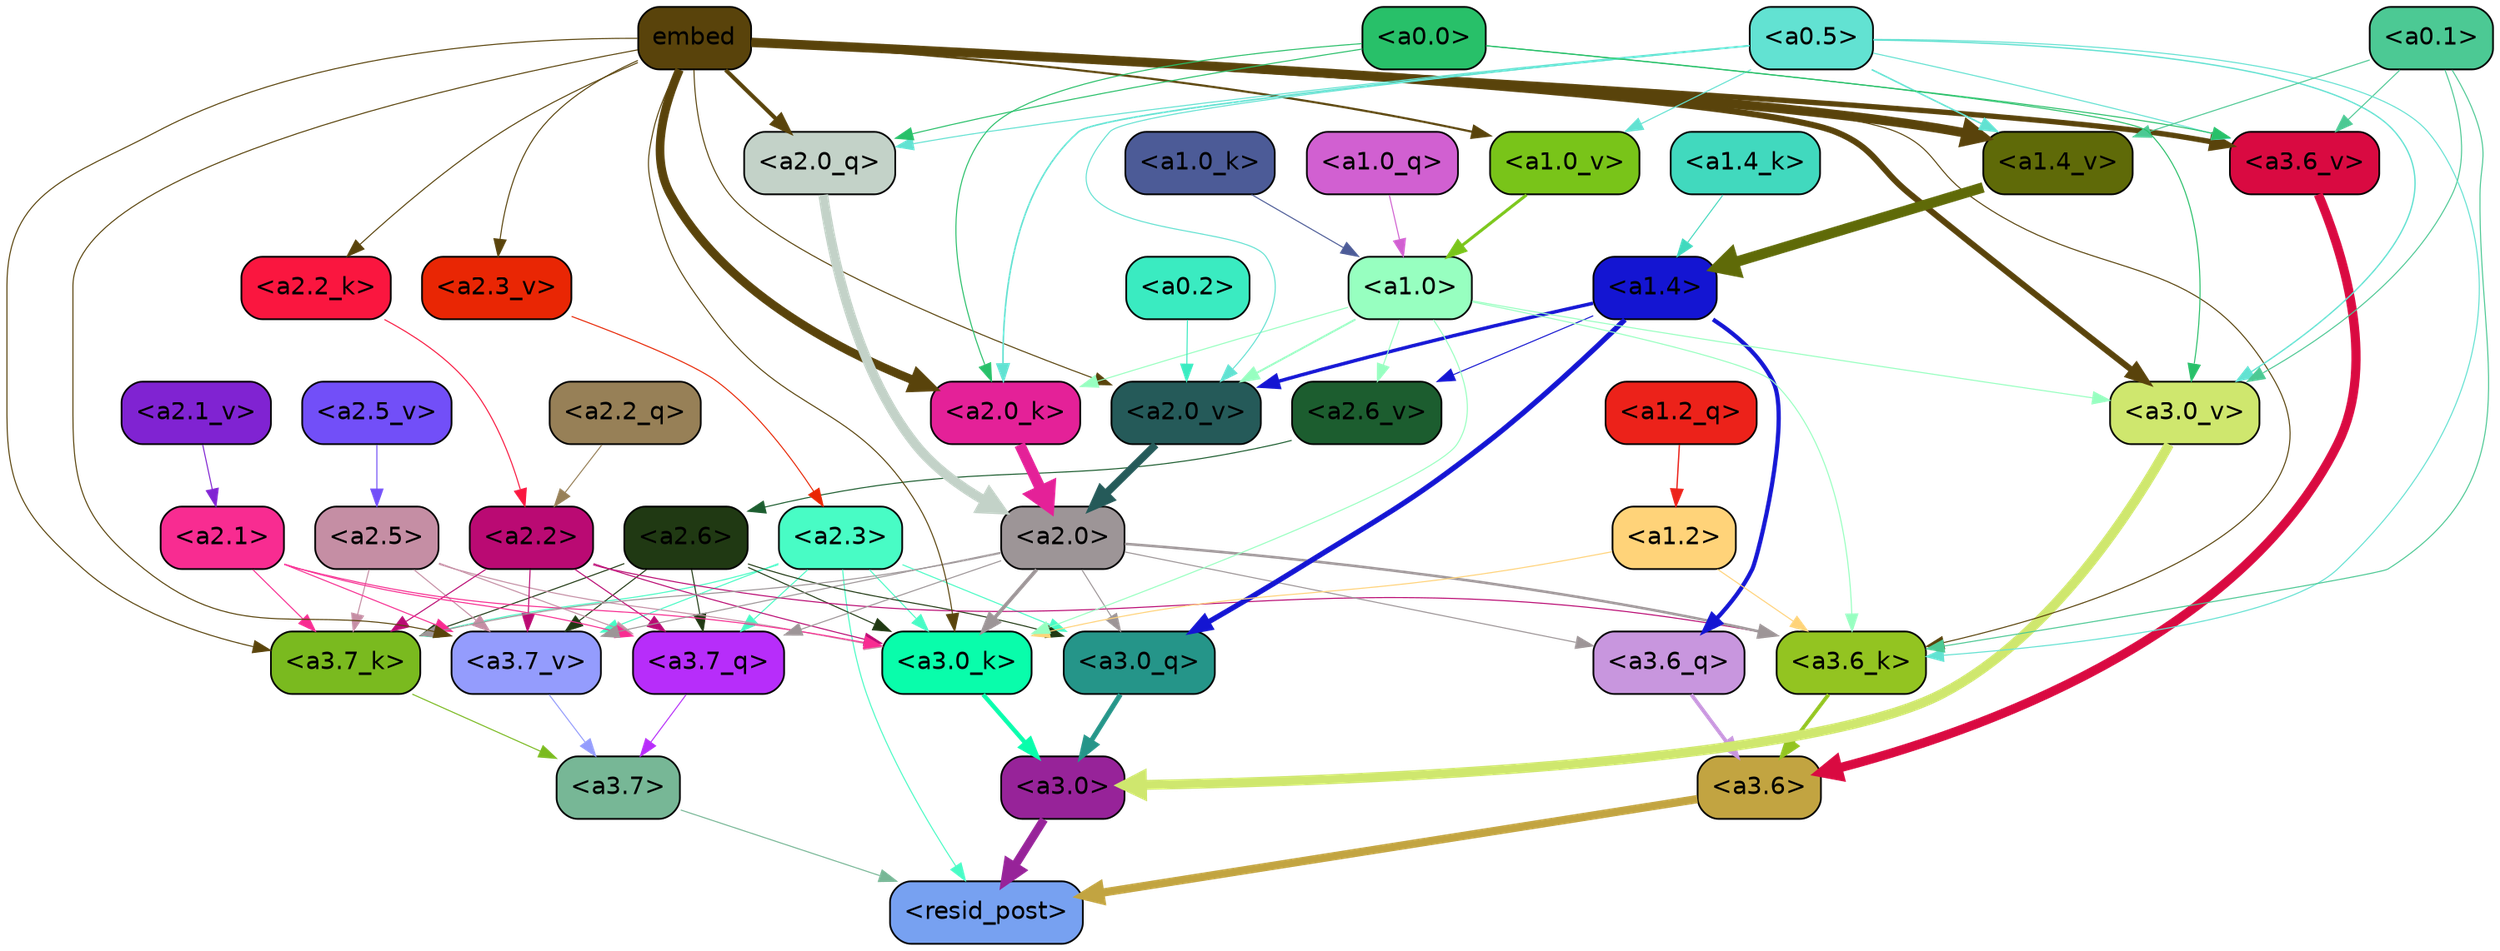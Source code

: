 strict digraph "" {
	graph [bgcolor=transparent,
		layout=dot,
		overlap=false,
		splines=true
	];
	"<a3.7>"	[color=black,
		fillcolor="#77b796",
		fontname=Helvetica,
		shape=box,
		style="filled, rounded"];
	"<resid_post>"	[color=black,
		fillcolor="#77a1f1",
		fontname=Helvetica,
		shape=box,
		style="filled, rounded"];
	"<a3.7>" -> "<resid_post>"	[color="#77b796",
		penwidth=0.6];
	"<a3.6>"	[color=black,
		fillcolor="#c2a441",
		fontname=Helvetica,
		shape=box,
		style="filled, rounded"];
	"<a3.6>" -> "<resid_post>"	[color="#c2a441",
		penwidth=4.7534414529800415];
	"<a3.0>"	[color=black,
		fillcolor="#972399",
		fontname=Helvetica,
		shape=box,
		style="filled, rounded"];
	"<a3.0>" -> "<resid_post>"	[color="#972399",
		penwidth=4.898576855659485];
	"<a2.3>"	[color=black,
		fillcolor="#48fcc5",
		fontname=Helvetica,
		shape=box,
		style="filled, rounded"];
	"<a2.3>" -> "<resid_post>"	[color="#48fcc5",
		penwidth=0.6];
	"<a3.7_q>"	[color=black,
		fillcolor="#b72dfa",
		fontname=Helvetica,
		shape=box,
		style="filled, rounded"];
	"<a2.3>" -> "<a3.7_q>"	[color="#48fcc5",
		penwidth=0.6];
	"<a3.0_q>"	[color=black,
		fillcolor="#259589",
		fontname=Helvetica,
		shape=box,
		style="filled, rounded"];
	"<a2.3>" -> "<a3.0_q>"	[color="#48fcc5",
		penwidth=0.6];
	"<a3.7_k>"	[color=black,
		fillcolor="#7aba1f",
		fontname=Helvetica,
		shape=box,
		style="filled, rounded"];
	"<a2.3>" -> "<a3.7_k>"	[color="#48fcc5",
		penwidth=0.6];
	"<a3.0_k>"	[color=black,
		fillcolor="#09fdab",
		fontname=Helvetica,
		shape=box,
		style="filled, rounded"];
	"<a2.3>" -> "<a3.0_k>"	[color="#48fcc5",
		penwidth=0.6];
	"<a3.7_v>"	[color=black,
		fillcolor="#949cfd",
		fontname=Helvetica,
		shape=box,
		style="filled, rounded"];
	"<a2.3>" -> "<a3.7_v>"	[color="#48fcc5",
		penwidth=0.6];
	"<a3.7_q>" -> "<a3.7>"	[color="#b72dfa",
		penwidth=0.6];
	"<a3.6_q>"	[color=black,
		fillcolor="#c896de",
		fontname=Helvetica,
		shape=box,
		style="filled, rounded"];
	"<a3.6_q>" -> "<a3.6>"	[color="#c896de",
		penwidth=2.160832464694977];
	"<a3.0_q>" -> "<a3.0>"	[color="#259589",
		penwidth=2.870753765106201];
	"<a3.7_k>" -> "<a3.7>"	[color="#7aba1f",
		penwidth=0.6];
	"<a3.6_k>"	[color=black,
		fillcolor="#93c421",
		fontname=Helvetica,
		shape=box,
		style="filled, rounded"];
	"<a3.6_k>" -> "<a3.6>"	[color="#93c421",
		penwidth=2.13908451795578];
	"<a3.0_k>" -> "<a3.0>"	[color="#09fdab",
		penwidth=2.520303964614868];
	"<a3.7_v>" -> "<a3.7>"	[color="#949cfd",
		penwidth=0.6];
	"<a3.6_v>"	[color=black,
		fillcolor="#d90a41",
		fontname=Helvetica,
		shape=box,
		style="filled, rounded"];
	"<a3.6_v>" -> "<a3.6>"	[color="#d90a41",
		penwidth=5.297133803367615];
	"<a3.0_v>"	[color=black,
		fillcolor="#cfe76e",
		fontname=Helvetica,
		shape=box,
		style="filled, rounded"];
	"<a3.0_v>" -> "<a3.0>"	[color="#cfe76e",
		penwidth=5.680712580680847];
	"<a2.6>"	[color=black,
		fillcolor="#203913",
		fontname=Helvetica,
		shape=box,
		style="filled, rounded"];
	"<a2.6>" -> "<a3.7_q>"	[color="#203913",
		penwidth=0.6];
	"<a2.6>" -> "<a3.0_q>"	[color="#203913",
		penwidth=0.6];
	"<a2.6>" -> "<a3.7_k>"	[color="#203913",
		penwidth=0.6];
	"<a2.6>" -> "<a3.0_k>"	[color="#203913",
		penwidth=0.6];
	"<a2.6>" -> "<a3.7_v>"	[color="#203913",
		penwidth=0.6];
	"<a2.5>"	[color=black,
		fillcolor="#c58ea4",
		fontname=Helvetica,
		shape=box,
		style="filled, rounded"];
	"<a2.5>" -> "<a3.7_q>"	[color="#c58ea4",
		penwidth=0.6];
	"<a2.5>" -> "<a3.7_k>"	[color="#c58ea4",
		penwidth=0.6];
	"<a2.5>" -> "<a3.0_k>"	[color="#c58ea4",
		penwidth=0.6];
	"<a2.5>" -> "<a3.7_v>"	[color="#c58ea4",
		penwidth=0.6];
	"<a2.2>"	[color=black,
		fillcolor="#ba0a73",
		fontname=Helvetica,
		shape=box,
		style="filled, rounded"];
	"<a2.2>" -> "<a3.7_q>"	[color="#ba0a73",
		penwidth=0.6];
	"<a2.2>" -> "<a3.7_k>"	[color="#ba0a73",
		penwidth=0.6];
	"<a2.2>" -> "<a3.6_k>"	[color="#ba0a73",
		penwidth=0.6];
	"<a2.2>" -> "<a3.0_k>"	[color="#ba0a73",
		penwidth=0.6];
	"<a2.2>" -> "<a3.7_v>"	[color="#ba0a73",
		penwidth=0.6];
	"<a2.1>"	[color=black,
		fillcolor="#f82c91",
		fontname=Helvetica,
		shape=box,
		style="filled, rounded"];
	"<a2.1>" -> "<a3.7_q>"	[color="#f82c91",
		penwidth=0.6];
	"<a2.1>" -> "<a3.7_k>"	[color="#f82c91",
		penwidth=0.6];
	"<a2.1>" -> "<a3.0_k>"	[color="#f82c91",
		penwidth=0.6];
	"<a2.1>" -> "<a3.7_v>"	[color="#f82c91",
		penwidth=0.6];
	"<a2.0>"	[color=black,
		fillcolor="#9d9597",
		fontname=Helvetica,
		shape=box,
		style="filled, rounded"];
	"<a2.0>" -> "<a3.7_q>"	[color="#9d9597",
		penwidth=0.6];
	"<a2.0>" -> "<a3.6_q>"	[color="#9d9597",
		penwidth=0.6];
	"<a2.0>" -> "<a3.0_q>"	[color="#9d9597",
		penwidth=0.6];
	"<a2.0>" -> "<a3.7_k>"	[color="#9d9597",
		penwidth=0.6];
	"<a2.0>" -> "<a3.6_k>"	[color="#9d9597",
		penwidth=1.4807794839143753];
	"<a2.0>" -> "<a3.0_k>"	[color="#9d9597",
		penwidth=2.095262974500656];
	"<a2.0>" -> "<a3.7_v>"	[color="#9d9597",
		penwidth=0.6];
	"<a1.4>"	[color=black,
		fillcolor="#1415d2",
		fontname=Helvetica,
		shape=box,
		style="filled, rounded"];
	"<a1.4>" -> "<a3.6_q>"	[color="#1415d2",
		penwidth=2.425799250602722];
	"<a1.4>" -> "<a3.0_q>"	[color="#1415d2",
		penwidth=3.0341034531593323];
	"<a2.6_v>"	[color=black,
		fillcolor="#1c5d2f",
		fontname=Helvetica,
		shape=box,
		style="filled, rounded"];
	"<a1.4>" -> "<a2.6_v>"	[color="#1415d2",
		penwidth=0.6];
	"<a2.0_v>"	[color=black,
		fillcolor="#255a59",
		fontname=Helvetica,
		shape=box,
		style="filled, rounded"];
	"<a1.4>" -> "<a2.0_v>"	[color="#1415d2",
		penwidth=2.007302835583687];
	embed	[color=black,
		fillcolor="#59430b",
		fontname=Helvetica,
		shape=box,
		style="filled, rounded"];
	embed -> "<a3.7_k>"	[color="#59430b",
		penwidth=0.6];
	embed -> "<a3.6_k>"	[color="#59430b",
		penwidth=0.6];
	embed -> "<a3.0_k>"	[color="#59430b",
		penwidth=0.6];
	embed -> "<a3.7_v>"	[color="#59430b",
		penwidth=0.6];
	embed -> "<a3.6_v>"	[color="#59430b",
		penwidth=3.067279100418091];
	embed -> "<a3.0_v>"	[color="#59430b",
		penwidth=3.5202720761299133];
	"<a2.0_q>"	[color=black,
		fillcolor="#c3d2c8",
		fontname=Helvetica,
		shape=box,
		style="filled, rounded"];
	embed -> "<a2.0_q>"	[color="#59430b",
		penwidth=2.339468687772751];
	"<a2.2_k>"	[color=black,
		fillcolor="#fa163f",
		fontname=Helvetica,
		shape=box,
		style="filled, rounded"];
	embed -> "<a2.2_k>"	[color="#59430b",
		penwidth=0.6];
	"<a2.0_k>"	[color=black,
		fillcolor="#e42198",
		fontname=Helvetica,
		shape=box,
		style="filled, rounded"];
	embed -> "<a2.0_k>"	[color="#59430b",
		penwidth=4.9759310483932495];
	"<a2.3_v>"	[color=black,
		fillcolor="#e92604",
		fontname=Helvetica,
		shape=box,
		style="filled, rounded"];
	embed -> "<a2.3_v>"	[color="#59430b",
		penwidth=0.6];
	embed -> "<a2.0_v>"	[color="#59430b",
		penwidth=0.6];
	"<a1.4_v>"	[color=black,
		fillcolor="#5f6a08",
		fontname=Helvetica,
		shape=box,
		style="filled, rounded"];
	embed -> "<a1.4_v>"	[color="#59430b",
		penwidth=5.3763720989227295];
	"<a1.0_v>"	[color=black,
		fillcolor="#79c419",
		fontname=Helvetica,
		shape=box,
		style="filled, rounded"];
	embed -> "<a1.0_v>"	[color="#59430b",
		penwidth=1.232791244983673];
	"<a1.2>"	[color=black,
		fillcolor="#ffd379",
		fontname=Helvetica,
		shape=box,
		style="filled, rounded"];
	"<a1.2>" -> "<a3.6_k>"	[color="#ffd379",
		penwidth=0.6];
	"<a1.2>" -> "<a3.0_k>"	[color="#ffd379",
		penwidth=0.6];
	"<a1.0>"	[color=black,
		fillcolor="#97ffc0",
		fontname=Helvetica,
		shape=box,
		style="filled, rounded"];
	"<a1.0>" -> "<a3.6_k>"	[color="#97ffc0",
		penwidth=0.6];
	"<a1.0>" -> "<a3.0_k>"	[color="#97ffc0",
		penwidth=0.6];
	"<a1.0>" -> "<a3.0_v>"	[color="#97ffc0",
		penwidth=0.6];
	"<a1.0>" -> "<a2.0_k>"	[color="#97ffc0",
		penwidth=0.6];
	"<a1.0>" -> "<a2.6_v>"	[color="#97ffc0",
		penwidth=0.6];
	"<a1.0>" -> "<a2.0_v>"	[color="#97ffc0",
		penwidth=1.0943371653556824];
	"<a0.5>"	[color=black,
		fillcolor="#62e2d2",
		fontname=Helvetica,
		shape=box,
		style="filled, rounded"];
	"<a0.5>" -> "<a3.6_k>"	[color="#62e2d2",
		penwidth=0.6];
	"<a0.5>" -> "<a3.6_v>"	[color="#62e2d2",
		penwidth=0.6];
	"<a0.5>" -> "<a3.0_v>"	[color="#62e2d2",
		penwidth=0.764040544629097];
	"<a0.5>" -> "<a2.0_q>"	[color="#62e2d2",
		penwidth=0.6];
	"<a0.5>" -> "<a2.0_k>"	[color="#62e2d2",
		penwidth=0.8956001400947571];
	"<a0.5>" -> "<a2.0_v>"	[color="#62e2d2",
		penwidth=0.6];
	"<a0.5>" -> "<a1.4_v>"	[color="#62e2d2",
		penwidth=0.8774083852767944];
	"<a0.5>" -> "<a1.0_v>"	[color="#62e2d2",
		penwidth=0.6];
	"<a0.1>"	[color=black,
		fillcolor="#4cc994",
		fontname=Helvetica,
		shape=box,
		style="filled, rounded"];
	"<a0.1>" -> "<a3.6_k>"	[color="#4cc994",
		penwidth=0.6];
	"<a0.1>" -> "<a3.6_v>"	[color="#4cc994",
		penwidth=0.6];
	"<a0.1>" -> "<a3.0_v>"	[color="#4cc994",
		penwidth=0.6];
	"<a0.1>" -> "<a1.4_v>"	[color="#4cc994",
		penwidth=0.6];
	"<a0.0>"	[color=black,
		fillcolor="#28c069",
		fontname=Helvetica,
		shape=box,
		style="filled, rounded"];
	"<a0.0>" -> "<a3.6_v>"	[color="#28c069",
		penwidth=0.6];
	"<a0.0>" -> "<a3.0_v>"	[color="#28c069",
		penwidth=0.6];
	"<a0.0>" -> "<a2.0_q>"	[color="#28c069",
		penwidth=0.6];
	"<a0.0>" -> "<a2.0_k>"	[color="#28c069",
		penwidth=0.6];
	"<a2.2_q>"	[color=black,
		fillcolor="#978057",
		fontname=Helvetica,
		shape=box,
		style="filled, rounded"];
	"<a2.2_q>" -> "<a2.2>"	[color="#978057",
		penwidth=0.6];
	"<a2.0_q>" -> "<a2.0>"	[color="#c3d2c8",
		penwidth=5.606565475463867];
	"<a2.2_k>" -> "<a2.2>"	[color="#fa163f",
		penwidth=0.6];
	"<a2.0_k>" -> "<a2.0>"	[color="#e42198",
		penwidth=6.344284534454346];
	"<a2.6_v>" -> "<a2.6>"	[color="#1c5d2f",
		penwidth=0.6];
	"<a2.5_v>"	[color=black,
		fillcolor="#724ff8",
		fontname=Helvetica,
		shape=box,
		style="filled, rounded"];
	"<a2.5_v>" -> "<a2.5>"	[color="#724ff8",
		penwidth=0.6];
	"<a2.3_v>" -> "<a2.3>"	[color="#e92604",
		penwidth=0.6];
	"<a2.1_v>"	[color=black,
		fillcolor="#8023d2",
		fontname=Helvetica,
		shape=box,
		style="filled, rounded"];
	"<a2.1_v>" -> "<a2.1>"	[color="#8023d2",
		penwidth=0.6];
	"<a2.0_v>" -> "<a2.0>"	[color="#255a59",
		penwidth=4.422677040100098];
	"<a0.2>"	[color=black,
		fillcolor="#3aebc1",
		fontname=Helvetica,
		shape=box,
		style="filled, rounded"];
	"<a0.2>" -> "<a2.0_v>"	[color="#3aebc1",
		penwidth=0.6];
	"<a1.2_q>"	[color=black,
		fillcolor="#ec221a",
		fontname=Helvetica,
		shape=box,
		style="filled, rounded"];
	"<a1.2_q>" -> "<a1.2>"	[color="#ec221a",
		penwidth=0.7570515871047974];
	"<a1.0_q>"	[color=black,
		fillcolor="#d160d1",
		fontname=Helvetica,
		shape=box,
		style="filled, rounded"];
	"<a1.0_q>" -> "<a1.0>"	[color="#d160d1",
		penwidth=0.6];
	"<a1.4_k>"	[color=black,
		fillcolor="#41d9be",
		fontname=Helvetica,
		shape=box,
		style="filled, rounded"];
	"<a1.4_k>" -> "<a1.4>"	[color="#41d9be",
		penwidth=0.6];
	"<a1.0_k>"	[color=black,
		fillcolor="#4c5b97",
		fontname=Helvetica,
		shape=box,
		style="filled, rounded"];
	"<a1.0_k>" -> "<a1.0>"	[color="#4c5b97",
		penwidth=0.6];
	"<a1.4_v>" -> "<a1.4>"	[color="#5f6a08",
		penwidth=6.0194467306137085];
	"<a1.0_v>" -> "<a1.0>"	[color="#79c419",
		penwidth=1.738280937075615];
}
